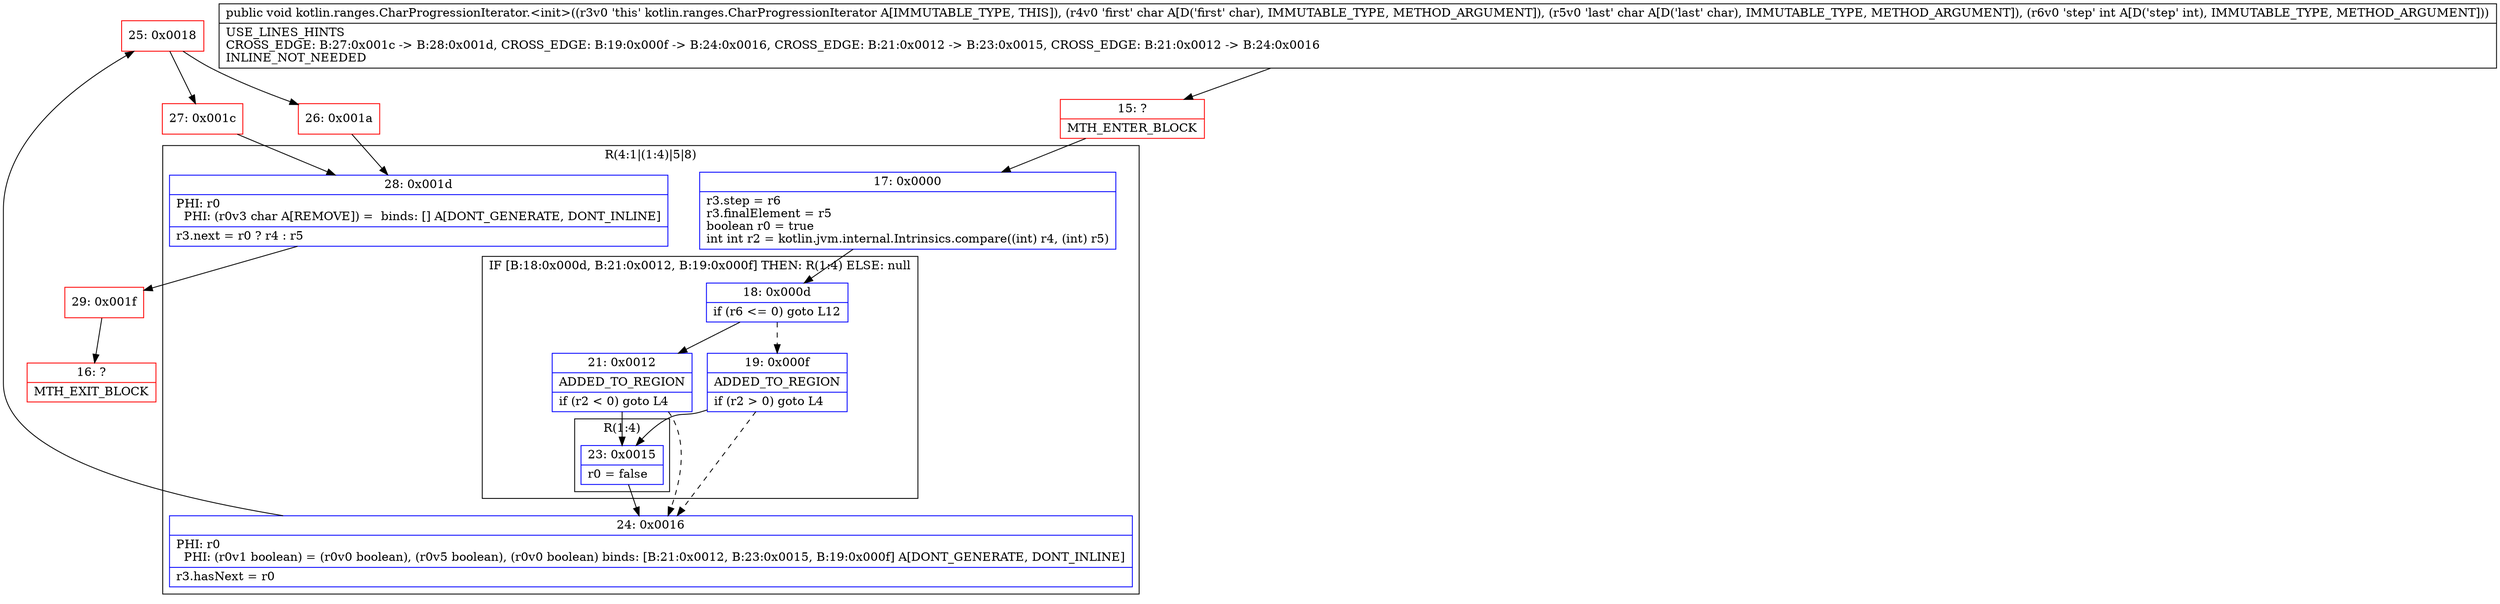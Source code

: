digraph "CFG forkotlin.ranges.CharProgressionIterator.\<init\>(CCI)V" {
subgraph cluster_Region_1452436954 {
label = "R(4:1|(1:4)|5|8)";
node [shape=record,color=blue];
Node_17 [shape=record,label="{17\:\ 0x0000|r3.step = r6\lr3.finalElement = r5\lboolean r0 = true\lint int r2 = kotlin.jvm.internal.Intrinsics.compare((int) r4, (int) r5)\l}"];
subgraph cluster_IfRegion_274994874 {
label = "IF [B:18:0x000d, B:21:0x0012, B:19:0x000f] THEN: R(1:4) ELSE: null";
node [shape=record,color=blue];
Node_18 [shape=record,label="{18\:\ 0x000d|if (r6 \<= 0) goto L12\l}"];
Node_21 [shape=record,label="{21\:\ 0x0012|ADDED_TO_REGION\l|if (r2 \< 0) goto L4\l}"];
Node_19 [shape=record,label="{19\:\ 0x000f|ADDED_TO_REGION\l|if (r2 \> 0) goto L4\l}"];
subgraph cluster_Region_1676401455 {
label = "R(1:4)";
node [shape=record,color=blue];
Node_23 [shape=record,label="{23\:\ 0x0015|r0 = false\l}"];
}
}
Node_24 [shape=record,label="{24\:\ 0x0016|PHI: r0 \l  PHI: (r0v1 boolean) = (r0v0 boolean), (r0v5 boolean), (r0v0 boolean) binds: [B:21:0x0012, B:23:0x0015, B:19:0x000f] A[DONT_GENERATE, DONT_INLINE]\l|r3.hasNext = r0\l}"];
Node_28 [shape=record,label="{28\:\ 0x001d|PHI: r0 \l  PHI: (r0v3 char A[REMOVE]) =  binds: [] A[DONT_GENERATE, DONT_INLINE]\l|r3.next = r0 ? r4 : r5\l}"];
}
Node_15 [shape=record,color=red,label="{15\:\ ?|MTH_ENTER_BLOCK\l}"];
Node_25 [shape=record,color=red,label="{25\:\ 0x0018}"];
Node_26 [shape=record,color=red,label="{26\:\ 0x001a}"];
Node_29 [shape=record,color=red,label="{29\:\ 0x001f}"];
Node_16 [shape=record,color=red,label="{16\:\ ?|MTH_EXIT_BLOCK\l}"];
Node_27 [shape=record,color=red,label="{27\:\ 0x001c}"];
MethodNode[shape=record,label="{public void kotlin.ranges.CharProgressionIterator.\<init\>((r3v0 'this' kotlin.ranges.CharProgressionIterator A[IMMUTABLE_TYPE, THIS]), (r4v0 'first' char A[D('first' char), IMMUTABLE_TYPE, METHOD_ARGUMENT]), (r5v0 'last' char A[D('last' char), IMMUTABLE_TYPE, METHOD_ARGUMENT]), (r6v0 'step' int A[D('step' int), IMMUTABLE_TYPE, METHOD_ARGUMENT]))  | USE_LINES_HINTS\lCROSS_EDGE: B:27:0x001c \-\> B:28:0x001d, CROSS_EDGE: B:19:0x000f \-\> B:24:0x0016, CROSS_EDGE: B:21:0x0012 \-\> B:23:0x0015, CROSS_EDGE: B:21:0x0012 \-\> B:24:0x0016\lINLINE_NOT_NEEDED\l}"];
MethodNode -> Node_15;Node_17 -> Node_18;
Node_18 -> Node_19[style=dashed];
Node_18 -> Node_21;
Node_21 -> Node_23;
Node_21 -> Node_24[style=dashed];
Node_19 -> Node_23;
Node_19 -> Node_24[style=dashed];
Node_23 -> Node_24;
Node_24 -> Node_25;
Node_28 -> Node_29;
Node_15 -> Node_17;
Node_25 -> Node_26;
Node_25 -> Node_27;
Node_26 -> Node_28;
Node_29 -> Node_16;
Node_27 -> Node_28;
}

